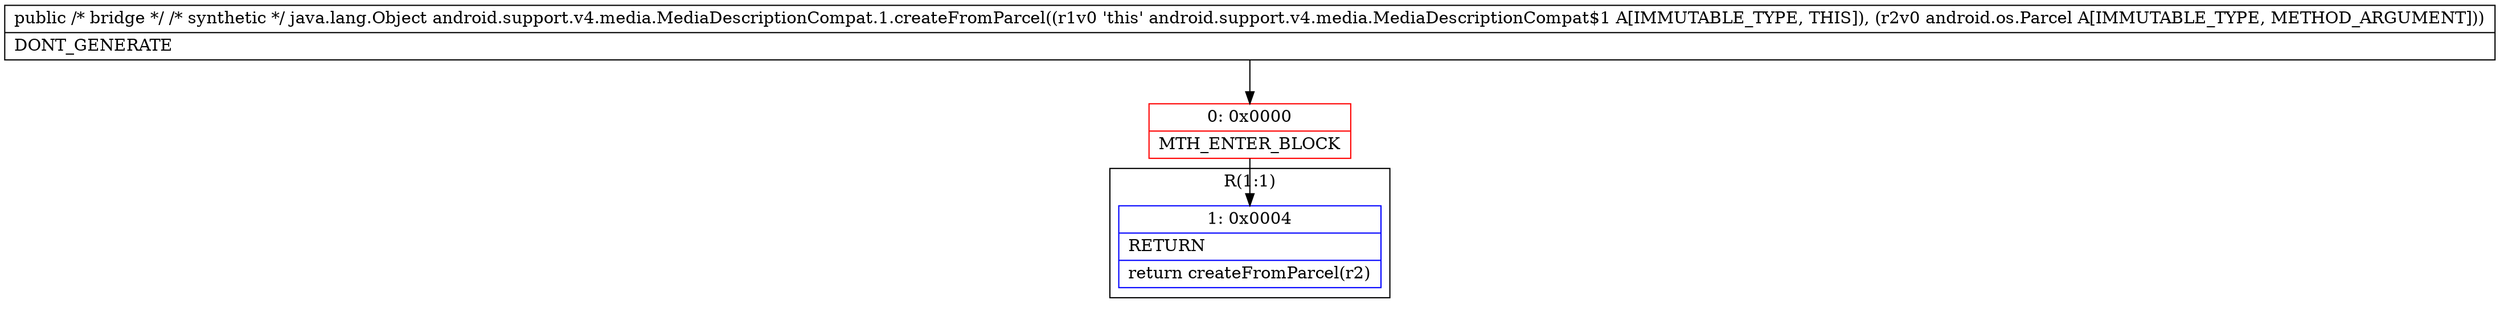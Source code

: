 digraph "CFG forandroid.support.v4.media.MediaDescriptionCompat.1.createFromParcel(Landroid\/os\/Parcel;)Ljava\/lang\/Object;" {
subgraph cluster_Region_1787035455 {
label = "R(1:1)";
node [shape=record,color=blue];
Node_1 [shape=record,label="{1\:\ 0x0004|RETURN\l|return createFromParcel(r2)\l}"];
}
Node_0 [shape=record,color=red,label="{0\:\ 0x0000|MTH_ENTER_BLOCK\l}"];
MethodNode[shape=record,label="{public \/* bridge *\/ \/* synthetic *\/ java.lang.Object android.support.v4.media.MediaDescriptionCompat.1.createFromParcel((r1v0 'this' android.support.v4.media.MediaDescriptionCompat$1 A[IMMUTABLE_TYPE, THIS]), (r2v0 android.os.Parcel A[IMMUTABLE_TYPE, METHOD_ARGUMENT]))  | DONT_GENERATE\l}"];
MethodNode -> Node_0;
Node_0 -> Node_1;
}

